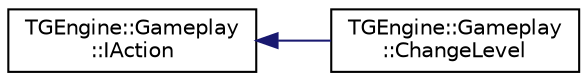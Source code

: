 digraph "Graphical Class Hierarchy"
{
 // LATEX_PDF_SIZE
  edge [fontname="Helvetica",fontsize="10",labelfontname="Helvetica",labelfontsize="10"];
  node [fontname="Helvetica",fontsize="10",shape=record];
  rankdir="LR";
  Node0 [label="TGEngine::Gameplay\l::IAction",height=0.2,width=0.4,color="black", fillcolor="white", style="filled",URL="$class_t_g_engine_1_1_gameplay_1_1_i_action.html",tooltip=" "];
  Node0 -> Node1 [dir="back",color="midnightblue",fontsize="10",style="solid",fontname="Helvetica"];
  Node1 [label="TGEngine::Gameplay\l::ChangeLevel",height=0.2,width=0.4,color="black", fillcolor="white", style="filled",URL="$class_t_g_engine_1_1_gameplay_1_1_change_level.html",tooltip=" "];
}
